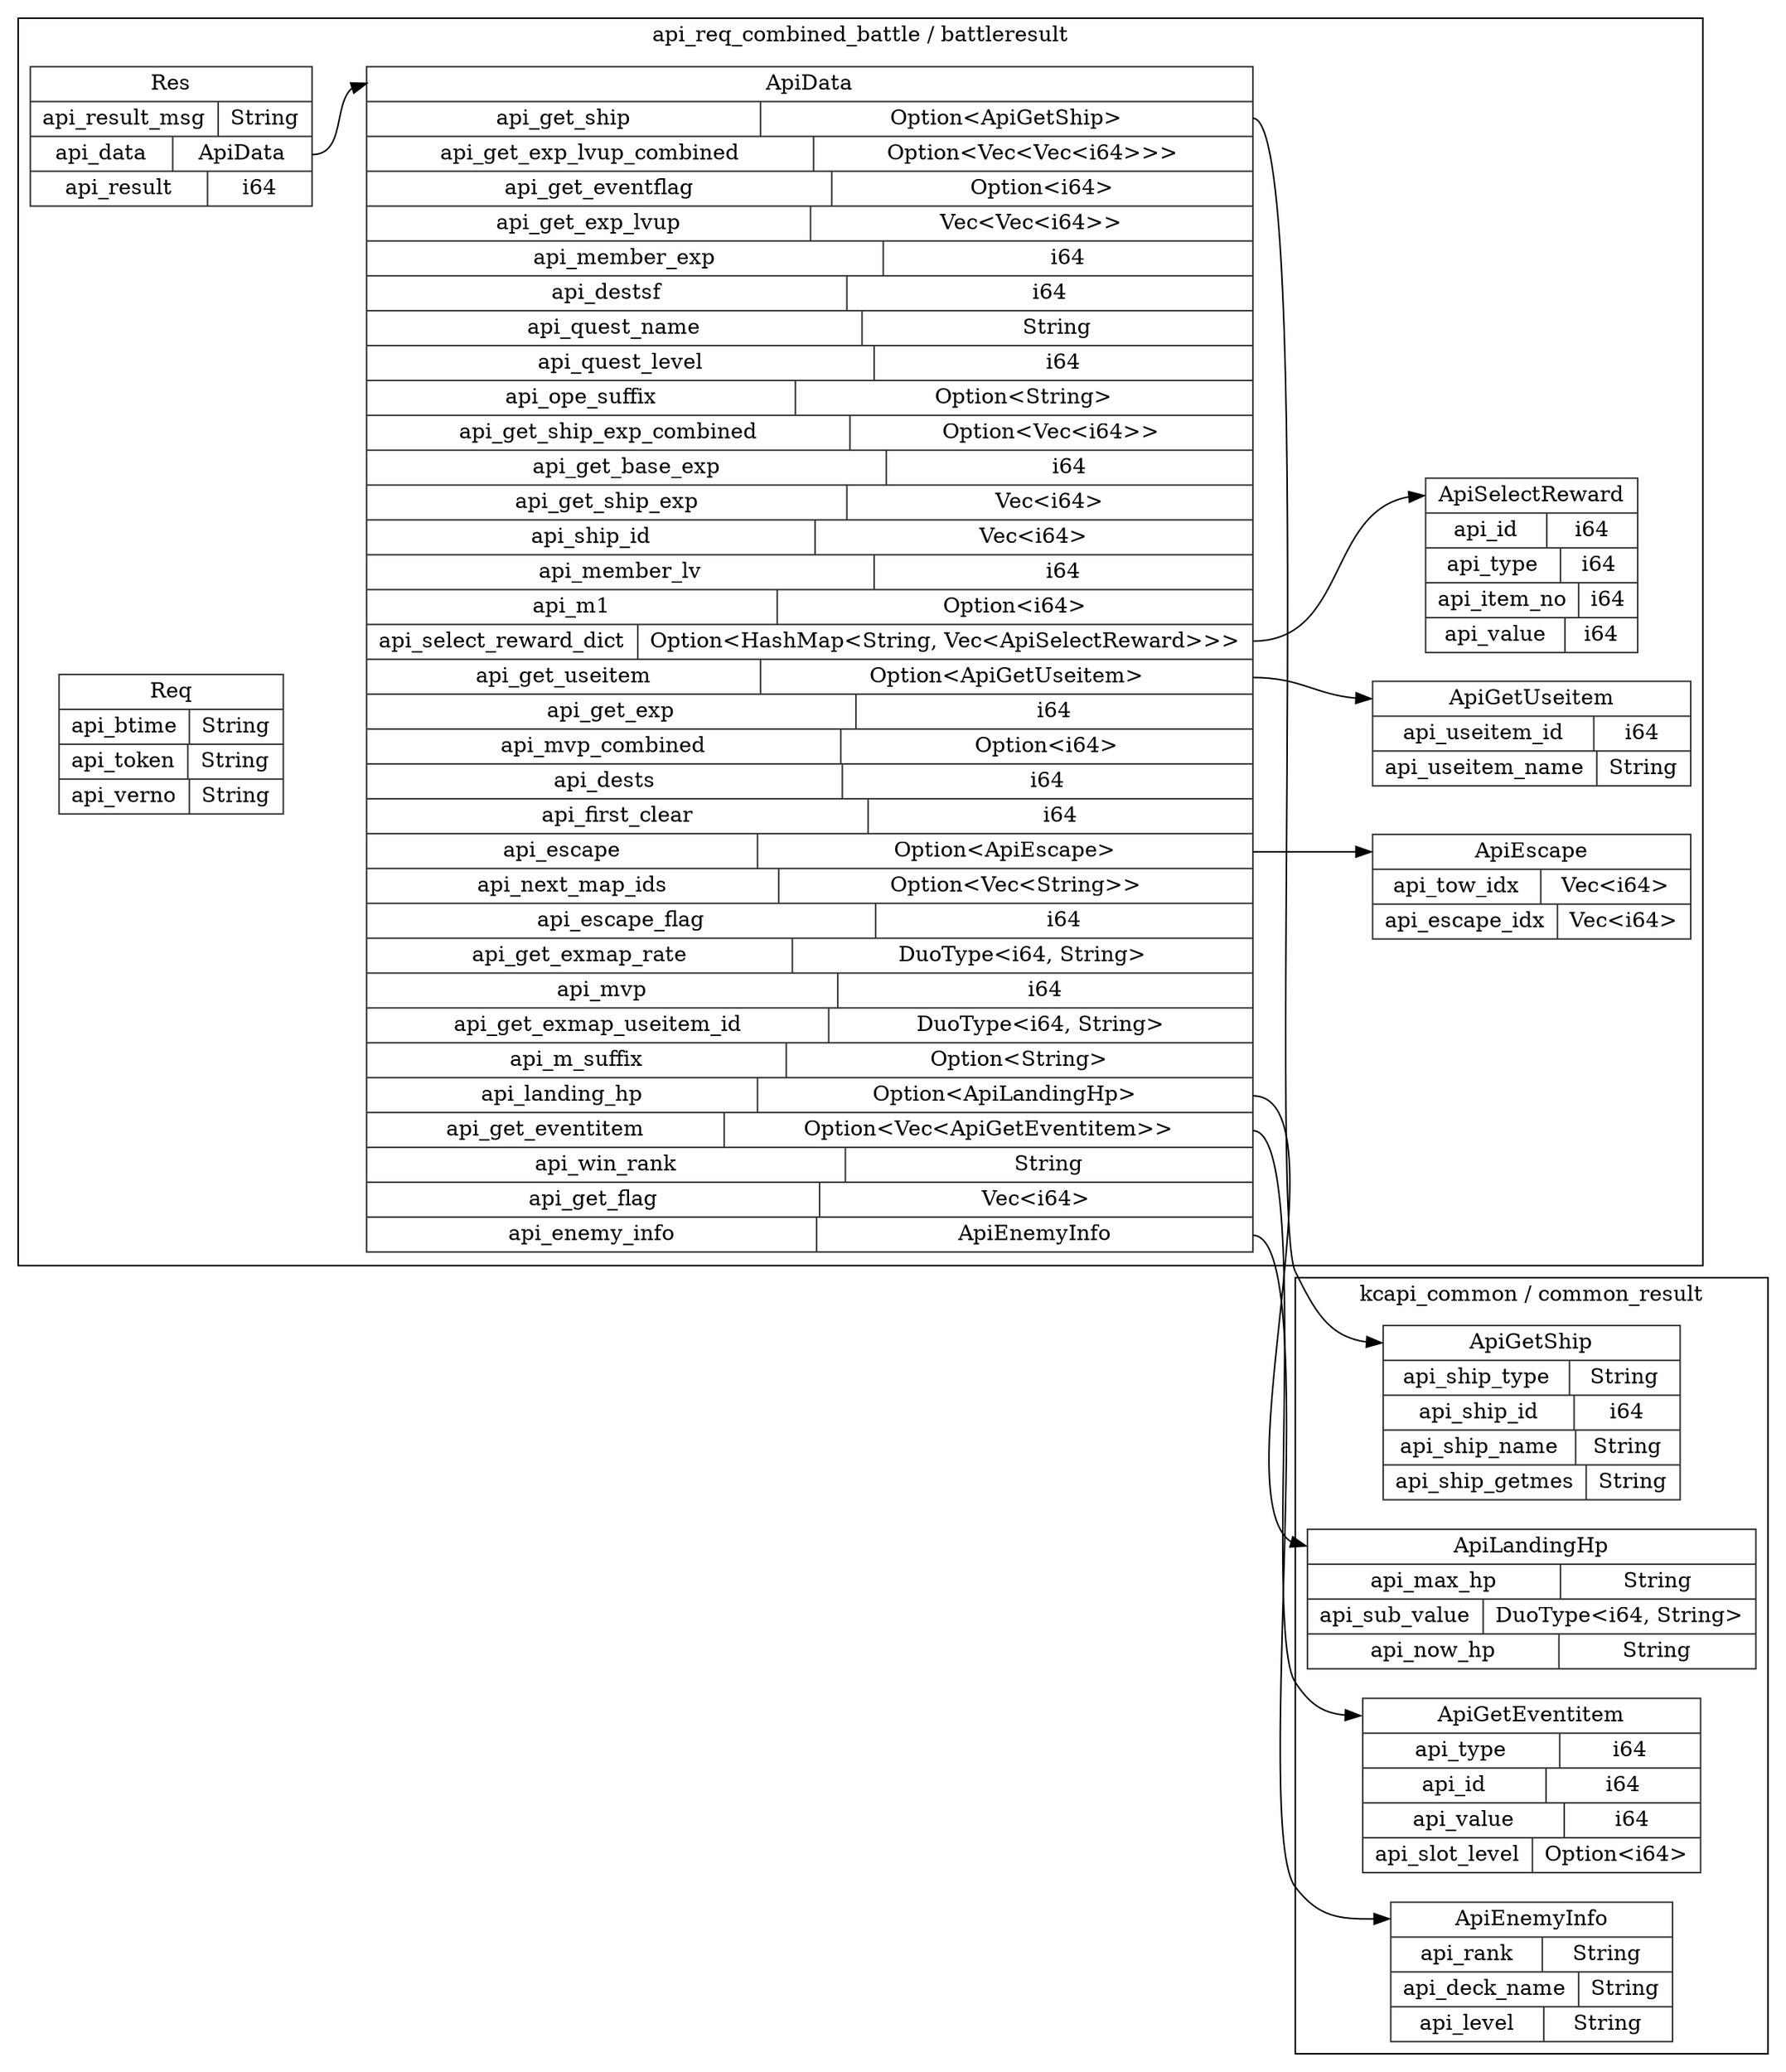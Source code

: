 digraph {
  rankdir=LR;
  subgraph cluster_0 {
    label="api_req_combined_battle / battleresult";
    node [style="filled", color=white, style="solid", color=gray20];
    api_req_combined_battle__battleresult__Res [label="<Res> Res  | { api_result_msg | <api_result_msg> String } | { api_data | <api_data> ApiData } | { api_result | <api_result> i64 }", shape=record];
    api_req_combined_battle__battleresult__ApiData;
    api_req_combined_battle__battleresult__Res:api_data:e -> api_req_combined_battle__battleresult__ApiData:ApiData:w;
    api_req_combined_battle__battleresult__ApiSelectReward [label="<ApiSelectReward> ApiSelectReward  | { api_id | <api_id> i64 } | { api_type | <api_type> i64 } | { api_item_no | <api_item_no> i64 } | { api_value | <api_value> i64 }", shape=record];
    api_req_combined_battle__battleresult__ApiData [label="<ApiData> ApiData  | { api_get_ship | <api_get_ship> Option\<ApiGetShip\> } | { api_get_exp_lvup_combined | <api_get_exp_lvup_combined> Option\<Vec\<Vec\<i64\>\>\> } | { api_get_eventflag | <api_get_eventflag> Option\<i64\> } | { api_get_exp_lvup | <api_get_exp_lvup> Vec\<Vec\<i64\>\> } | { api_member_exp | <api_member_exp> i64 } | { api_destsf | <api_destsf> i64 } | { api_quest_name | <api_quest_name> String } | { api_quest_level | <api_quest_level> i64 } | { api_ope_suffix | <api_ope_suffix> Option\<String\> } | { api_get_ship_exp_combined | <api_get_ship_exp_combined> Option\<Vec\<i64\>\> } | { api_get_base_exp | <api_get_base_exp> i64 } | { api_get_ship_exp | <api_get_ship_exp> Vec\<i64\> } | { api_ship_id | <api_ship_id> Vec\<i64\> } | { api_member_lv | <api_member_lv> i64 } | { api_m1 | <api_m1> Option\<i64\> } | { api_select_reward_dict | <api_select_reward_dict> Option\<HashMap\<String, Vec\<ApiSelectReward\>\>\> } | { api_get_useitem | <api_get_useitem> Option\<ApiGetUseitem\> } | { api_get_exp | <api_get_exp> i64 } | { api_mvp_combined | <api_mvp_combined> Option\<i64\> } | { api_dests | <api_dests> i64 } | { api_first_clear | <api_first_clear> i64 } | { api_escape | <api_escape> Option\<ApiEscape\> } | { api_next_map_ids | <api_next_map_ids> Option\<Vec\<String\>\> } | { api_escape_flag | <api_escape_flag> i64 } | { api_get_exmap_rate | <api_get_exmap_rate> DuoType\<i64, String\> } | { api_mvp | <api_mvp> i64 } | { api_get_exmap_useitem_id | <api_get_exmap_useitem_id> DuoType\<i64, String\> } | { api_m_suffix | <api_m_suffix> Option\<String\> } | { api_landing_hp | <api_landing_hp> Option\<ApiLandingHp\> } | { api_get_eventitem | <api_get_eventitem> Option\<Vec\<ApiGetEventitem\>\> } | { api_win_rank | <api_win_rank> String } | { api_get_flag | <api_get_flag> Vec\<i64\> } | { api_enemy_info | <api_enemy_info> ApiEnemyInfo }", shape=record];
    api_req_combined_battle__battleresult__ApiData:api_select_reward_dict:e -> api_req_combined_battle__battleresult__ApiSelectReward:ApiSelectReward:w;
    api_req_combined_battle__battleresult__ApiGetUseitem;
    api_req_combined_battle__battleresult__ApiData:api_get_useitem:e -> api_req_combined_battle__battleresult__ApiGetUseitem:ApiGetUseitem:w;
    api_req_combined_battle__battleresult__ApiEscape;
    api_req_combined_battle__battleresult__ApiData:api_escape:e -> api_req_combined_battle__battleresult__ApiEscape:ApiEscape:w;
    api_req_combined_battle__battleresult__ApiGetUseitem [label="<ApiGetUseitem> ApiGetUseitem  | { api_useitem_id | <api_useitem_id> i64 } | { api_useitem_name | <api_useitem_name> String }", shape=record];
    api_req_combined_battle__battleresult__ApiEscape [label="<ApiEscape> ApiEscape  | { api_tow_idx | <api_tow_idx> Vec\<i64\> } | { api_escape_idx | <api_escape_idx> Vec\<i64\> }", shape=record];
    api_req_combined_battle__battleresult__Req [label="<Req> Req  | { api_btime | <api_btime> String } | { api_token | <api_token> String } | { api_verno | <api_verno> String }", shape=record];
  }
  subgraph cluster_1 {
    label="kcapi_common / common_result";
    node [style="filled", color=white, style="solid", color=gray20];
    kcapi_common__common_result__ApiGetShip [label="<ApiGetShip> ApiGetShip  | { api_ship_type | <api_ship_type> String } | { api_ship_id | <api_ship_id> i64 } | { api_ship_name | <api_ship_name> String } | { api_ship_getmes | <api_ship_getmes> String }", shape=record];
    kcapi_common__common_result__ApiLandingHp [label="<ApiLandingHp> ApiLandingHp  | { api_max_hp | <api_max_hp> String } | { api_sub_value | <api_sub_value> DuoType\<i64, String\> } | { api_now_hp | <api_now_hp> String }", shape=record];
    kcapi_common__common_result__ApiGetEventitem [label="<ApiGetEventitem> ApiGetEventitem  | { api_type | <api_type> i64 } | { api_id | <api_id> i64 } | { api_value | <api_value> i64 } | { api_slot_level | <api_slot_level> Option\<i64\> }", shape=record];
    kcapi_common__common_result__ApiEnemyInfo [label="<ApiEnemyInfo> ApiEnemyInfo  | { api_rank | <api_rank> String } | { api_deck_name | <api_deck_name> String } | { api_level | <api_level> String }", shape=record];
  }
  api_req_combined_battle__battleresult__ApiData:api_get_ship:e -> kcapi_common__common_result__ApiGetShip:ApiGetShip:w;
  api_req_combined_battle__battleresult__ApiData:api_landing_hp:e -> kcapi_common__common_result__ApiLandingHp:ApiLandingHp:w;
  api_req_combined_battle__battleresult__ApiData:api_get_eventitem:e -> kcapi_common__common_result__ApiGetEventitem:ApiGetEventitem:w;
  api_req_combined_battle__battleresult__ApiData:api_enemy_info:e -> kcapi_common__common_result__ApiEnemyInfo:ApiEnemyInfo:w;
}
